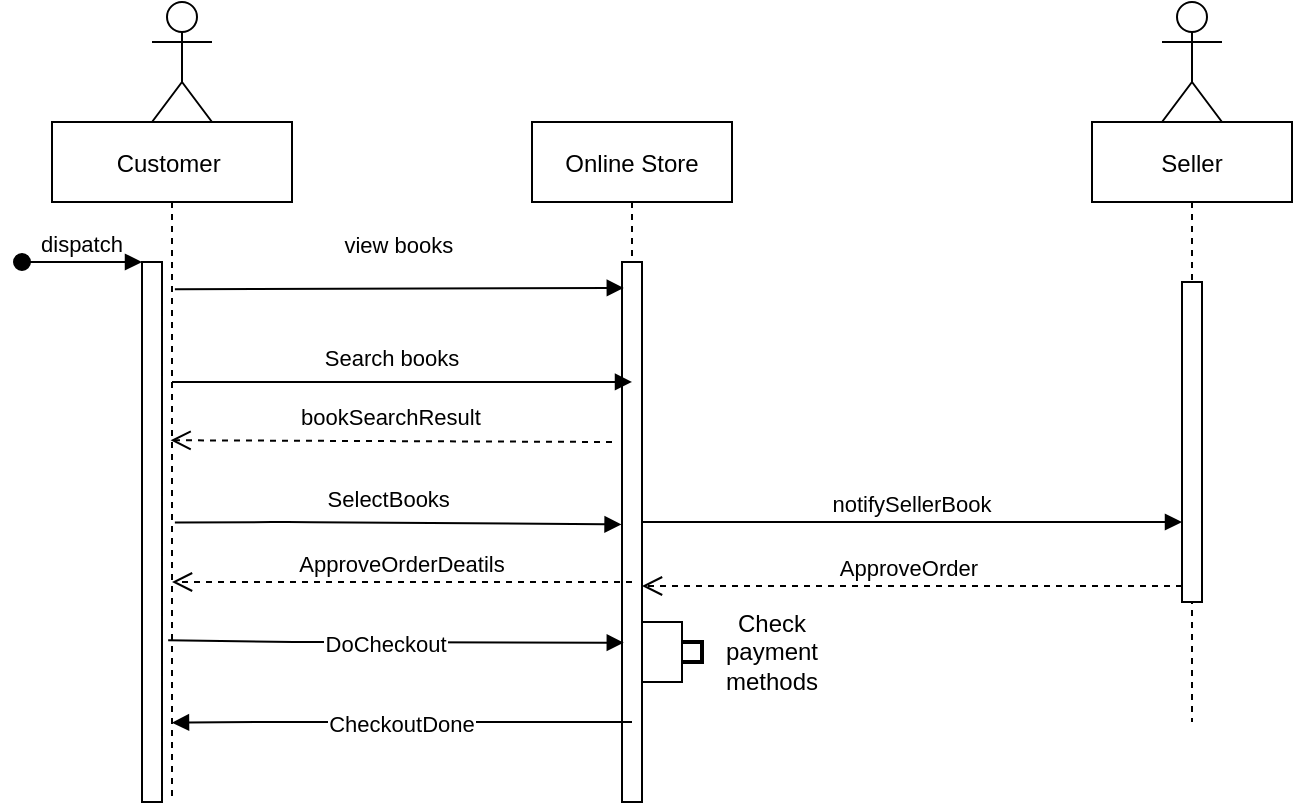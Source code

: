 <mxfile version="13.9.8" type="github">
  <diagram id="kgpKYQtTHZ0yAKxKKP6v" name="Page-1">
    <mxGraphModel dx="1019" dy="519" grid="1" gridSize="10" guides="1" tooltips="1" connect="1" arrows="1" fold="1" page="1" pageScale="1" pageWidth="850" pageHeight="1100" math="0" shadow="0">
      <root>
        <mxCell id="0" />
        <mxCell id="1" parent="0" />
        <mxCell id="3nuBFxr9cyL0pnOWT2aG-1" value="Online Store" style="shape=umlLifeline;perimeter=lifelinePerimeter;container=1;collapsible=0;recursiveResize=0;rounded=0;shadow=0;strokeWidth=1;" parent="1" vertex="1">
          <mxGeometry x="370" y="120" width="100" height="340" as="geometry" />
        </mxCell>
        <mxCell id="3nuBFxr9cyL0pnOWT2aG-2" value="" style="points=[];perimeter=orthogonalPerimeter;rounded=0;shadow=0;strokeWidth=1;" parent="3nuBFxr9cyL0pnOWT2aG-1" vertex="1">
          <mxGeometry x="45" y="70" width="10" height="270" as="geometry" />
        </mxCell>
        <mxCell id="3nuBFxr9cyL0pnOWT2aG-5" value="Seller" style="shape=umlLifeline;perimeter=lifelinePerimeter;container=1;collapsible=0;recursiveResize=0;rounded=0;shadow=0;strokeWidth=1;" parent="1" vertex="1">
          <mxGeometry x="650" y="120" width="100" height="300" as="geometry" />
        </mxCell>
        <mxCell id="3nuBFxr9cyL0pnOWT2aG-6" value="" style="points=[];perimeter=orthogonalPerimeter;rounded=0;shadow=0;strokeWidth=1;" parent="3nuBFxr9cyL0pnOWT2aG-5" vertex="1">
          <mxGeometry x="45" y="80" width="10" height="160" as="geometry" />
        </mxCell>
        <mxCell id="3nuBFxr9cyL0pnOWT2aG-7" value="ApproveOrder " style="verticalAlign=bottom;endArrow=open;dashed=1;endSize=8;exitX=0;exitY=0.95;shadow=0;strokeWidth=1;" parent="1" source="3nuBFxr9cyL0pnOWT2aG-6" target="3nuBFxr9cyL0pnOWT2aG-2" edge="1">
          <mxGeometry relative="1" as="geometry">
            <mxPoint x="275" y="236" as="targetPoint" />
            <mxPoint as="offset" />
          </mxGeometry>
        </mxCell>
        <mxCell id="UvYUaf2h68Jgs4LCEIXj-1" value="Customer " style="shape=umlLifeline;perimeter=lifelinePerimeter;container=1;collapsible=0;recursiveResize=0;rounded=0;shadow=0;strokeWidth=1;" vertex="1" parent="1">
          <mxGeometry x="130" y="120" width="120" height="340" as="geometry" />
        </mxCell>
        <mxCell id="UvYUaf2h68Jgs4LCEIXj-2" value="" style="points=[];perimeter=orthogonalPerimeter;rounded=0;shadow=0;strokeWidth=1;" vertex="1" parent="UvYUaf2h68Jgs4LCEIXj-1">
          <mxGeometry x="45" y="70" width="10" height="270" as="geometry" />
        </mxCell>
        <mxCell id="UvYUaf2h68Jgs4LCEIXj-3" value="dispatch" style="verticalAlign=bottom;startArrow=oval;endArrow=block;startSize=8;shadow=0;strokeWidth=1;" edge="1" parent="UvYUaf2h68Jgs4LCEIXj-1" target="UvYUaf2h68Jgs4LCEIXj-2">
          <mxGeometry relative="1" as="geometry">
            <mxPoint x="-15" y="70" as="sourcePoint" />
          </mxGeometry>
        </mxCell>
        <mxCell id="UvYUaf2h68Jgs4LCEIXj-5" value="" style="shape=umlActor;verticalLabelPosition=bottom;verticalAlign=top;html=1;outlineConnect=0;" vertex="1" parent="1">
          <mxGeometry x="685" y="60" width="30" height="60" as="geometry" />
        </mxCell>
        <mxCell id="UvYUaf2h68Jgs4LCEIXj-8" value="" style="shape=umlActor;verticalLabelPosition=bottom;verticalAlign=top;html=1;outlineConnect=0;" vertex="1" parent="1">
          <mxGeometry x="180" y="60" width="30" height="60" as="geometry" />
        </mxCell>
        <mxCell id="UvYUaf2h68Jgs4LCEIXj-9" value="view books&#xa;" style="verticalAlign=bottom;endArrow=block;shadow=0;strokeWidth=1;entryX=0.09;entryY=0.048;entryDx=0;entryDy=0;entryPerimeter=0;exitX=0.512;exitY=0.246;exitDx=0;exitDy=0;exitPerimeter=0;" edge="1" parent="1" source="UvYUaf2h68Jgs4LCEIXj-1" target="3nuBFxr9cyL0pnOWT2aG-2">
          <mxGeometry relative="1" as="geometry">
            <mxPoint x="190" y="199" as="sourcePoint" />
            <mxPoint x="410" y="200" as="targetPoint" />
          </mxGeometry>
        </mxCell>
        <mxCell id="UvYUaf2h68Jgs4LCEIXj-10" value="Search books&#xa;" style="verticalAlign=bottom;endArrow=block;shadow=0;strokeWidth=1;entryX=0.5;entryY=0.222;entryDx=0;entryDy=0;entryPerimeter=0;" edge="1" parent="1" source="UvYUaf2h68Jgs4LCEIXj-1" target="3nuBFxr9cyL0pnOWT2aG-2">
          <mxGeometry x="-0.043" y="-10" relative="1" as="geometry">
            <mxPoint x="190" y="230" as="sourcePoint" />
            <mxPoint x="410" y="250" as="targetPoint" />
            <Array as="points">
              <mxPoint x="370" y="250" />
            </Array>
            <mxPoint as="offset" />
          </mxGeometry>
        </mxCell>
        <mxCell id="UvYUaf2h68Jgs4LCEIXj-11" value="SelectBooks&#xa;" style="verticalAlign=bottom;endArrow=block;shadow=0;strokeWidth=1;exitX=0.512;exitY=0.589;exitDx=0;exitDy=0;exitPerimeter=0;entryX=-0.022;entryY=0.486;entryDx=0;entryDy=0;entryPerimeter=0;" edge="1" parent="1" source="UvYUaf2h68Jgs4LCEIXj-1" target="3nuBFxr9cyL0pnOWT2aG-2">
          <mxGeometry x="-0.043" y="-10" relative="1" as="geometry">
            <mxPoint x="190" y="260.0" as="sourcePoint" />
            <mxPoint x="410" y="320" as="targetPoint" />
            <mxPoint as="offset" />
            <Array as="points">
              <mxPoint x="250" y="320" />
            </Array>
          </mxGeometry>
        </mxCell>
        <mxCell id="UvYUaf2h68Jgs4LCEIXj-12" value="bookSearchResult&#xa;" style="verticalAlign=bottom;endArrow=open;dashed=1;endSize=8;shadow=0;strokeWidth=1;entryX=0.494;entryY=0.468;entryDx=0;entryDy=0;entryPerimeter=0;" edge="1" parent="1" target="UvYUaf2h68Jgs4LCEIXj-1">
          <mxGeometry x="0.0" y="10" relative="1" as="geometry">
            <mxPoint x="190" y="280.5" as="targetPoint" />
            <mxPoint x="410" y="280" as="sourcePoint" />
            <mxPoint as="offset" />
          </mxGeometry>
        </mxCell>
        <mxCell id="UvYUaf2h68Jgs4LCEIXj-13" value="notifySellerBook" style="verticalAlign=bottom;endArrow=block;entryX=0;entryY=0;shadow=0;strokeWidth=1;" edge="1" parent="1">
          <mxGeometry relative="1" as="geometry">
            <mxPoint x="425" y="320.0" as="sourcePoint" />
            <mxPoint x="695" y="320.0" as="targetPoint" />
          </mxGeometry>
        </mxCell>
        <mxCell id="UvYUaf2h68Jgs4LCEIXj-15" value="DoCheckout" style="verticalAlign=bottom;endArrow=block;shadow=0;strokeWidth=1;exitX=0.484;exitY=0.762;exitDx=0;exitDy=0;exitPerimeter=0;entryX=0.09;entryY=0.705;entryDx=0;entryDy=0;entryPerimeter=0;" edge="1" parent="1" source="UvYUaf2h68Jgs4LCEIXj-1" target="3nuBFxr9cyL0pnOWT2aG-2">
          <mxGeometry x="-0.043" y="-10" relative="1" as="geometry">
            <mxPoint x="190.0" y="381.26" as="sourcePoint" />
            <mxPoint x="410" y="380" as="targetPoint" />
            <mxPoint as="offset" />
            <Array as="points">
              <mxPoint x="250.72" y="380" />
            </Array>
          </mxGeometry>
        </mxCell>
        <mxCell id="UvYUaf2h68Jgs4LCEIXj-16" value="CheckoutDone" style="verticalAlign=bottom;endArrow=block;entryX=1.09;entryY=0.528;shadow=0;strokeWidth=1;entryDx=0;entryDy=0;entryPerimeter=0;" edge="1" parent="1">
          <mxGeometry y="10" relative="1" as="geometry">
            <mxPoint x="420" y="420" as="sourcePoint" />
            <mxPoint x="190" y="420.32" as="targetPoint" />
            <Array as="points">
              <mxPoint x="224.1" y="420" />
            </Array>
            <mxPoint as="offset" />
          </mxGeometry>
        </mxCell>
        <mxCell id="UvYUaf2h68Jgs4LCEIXj-17" value="" style="strokeWidth=2;html=1;shape=mxgraph.flowchart.annotation_1;align=left;pointerEvents=1;rotation=-180;" vertex="1" parent="1">
          <mxGeometry x="445" y="380" width="10" height="10" as="geometry" />
        </mxCell>
        <mxCell id="UvYUaf2h68Jgs4LCEIXj-18" value="" style="rounded=0;whiteSpace=wrap;html=1;" vertex="1" parent="1">
          <mxGeometry x="425" y="370" width="20" height="30" as="geometry" />
        </mxCell>
        <mxCell id="UvYUaf2h68Jgs4LCEIXj-19" value="Check payment methods&lt;br&gt;" style="text;html=1;strokeColor=none;fillColor=none;align=center;verticalAlign=middle;whiteSpace=wrap;rounded=0;" vertex="1" parent="1">
          <mxGeometry x="470" y="375" width="40" height="20" as="geometry" />
        </mxCell>
        <mxCell id="UvYUaf2h68Jgs4LCEIXj-20" value="ApproveOrderDeatils" style="verticalAlign=bottom;endArrow=open;dashed=1;endSize=8;exitX=0;exitY=0.95;shadow=0;strokeWidth=1;" edge="1" parent="1">
          <mxGeometry relative="1" as="geometry">
            <mxPoint x="190" y="350" as="targetPoint" />
            <mxPoint x="420" y="350.0" as="sourcePoint" />
            <mxPoint as="offset" />
          </mxGeometry>
        </mxCell>
      </root>
    </mxGraphModel>
  </diagram>
</mxfile>
